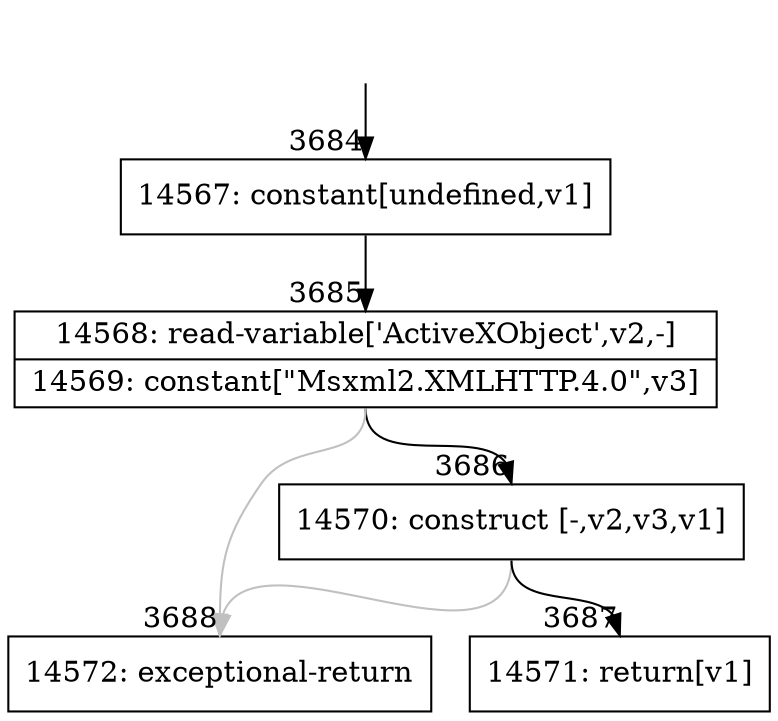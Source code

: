 digraph {
rankdir="TD"
BB_entry281[shape=none,label=""];
BB_entry281 -> BB3684 [tailport=s, headport=n, headlabel="    3684"]
BB3684 [shape=record label="{14567: constant[undefined,v1]}" ] 
BB3684 -> BB3685 [tailport=s, headport=n, headlabel="      3685"]
BB3685 [shape=record label="{14568: read-variable['ActiveXObject',v2,-]|14569: constant[\"Msxml2.XMLHTTP.4.0\",v3]}" ] 
BB3685 -> BB3686 [tailport=s, headport=n, headlabel="      3686"]
BB3685 -> BB3688 [tailport=s, headport=n, color=gray, headlabel="      3688"]
BB3686 [shape=record label="{14570: construct [-,v2,v3,v1]}" ] 
BB3686 -> BB3687 [tailport=s, headport=n, headlabel="      3687"]
BB3686 -> BB3688 [tailport=s, headport=n, color=gray]
BB3687 [shape=record label="{14571: return[v1]}" ] 
BB3688 [shape=record label="{14572: exceptional-return}" ] 
//#$~ 2444
}
